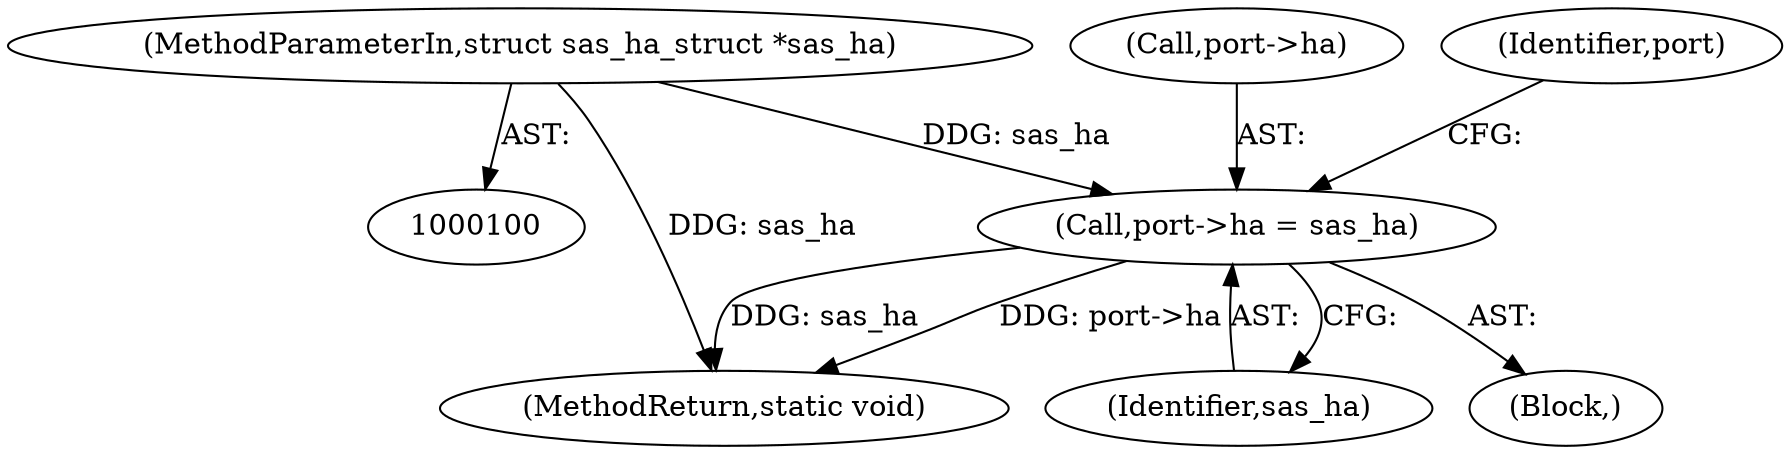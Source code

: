digraph "0_linux_0558f33c06bb910e2879e355192227a8e8f0219d_10@pointer" {
"1000146" [label="(Call,port->ha = sas_ha)"];
"1000102" [label="(MethodParameterIn,struct sas_ha_struct *sas_ha)"];
"1000102" [label="(MethodParameterIn,struct sas_ha_struct *sas_ha)"];
"1000150" [label="(Identifier,sas_ha)"];
"1000156" [label="(MethodReturn,static void)"];
"1000147" [label="(Call,port->ha)"];
"1000146" [label="(Call,port->ha = sas_ha)"];
"1000104" [label="(Block,)"];
"1000154" [label="(Identifier,port)"];
"1000146" -> "1000104"  [label="AST: "];
"1000146" -> "1000150"  [label="CFG: "];
"1000147" -> "1000146"  [label="AST: "];
"1000150" -> "1000146"  [label="AST: "];
"1000154" -> "1000146"  [label="CFG: "];
"1000146" -> "1000156"  [label="DDG: sas_ha"];
"1000146" -> "1000156"  [label="DDG: port->ha"];
"1000102" -> "1000146"  [label="DDG: sas_ha"];
"1000102" -> "1000100"  [label="AST: "];
"1000102" -> "1000156"  [label="DDG: sas_ha"];
}

